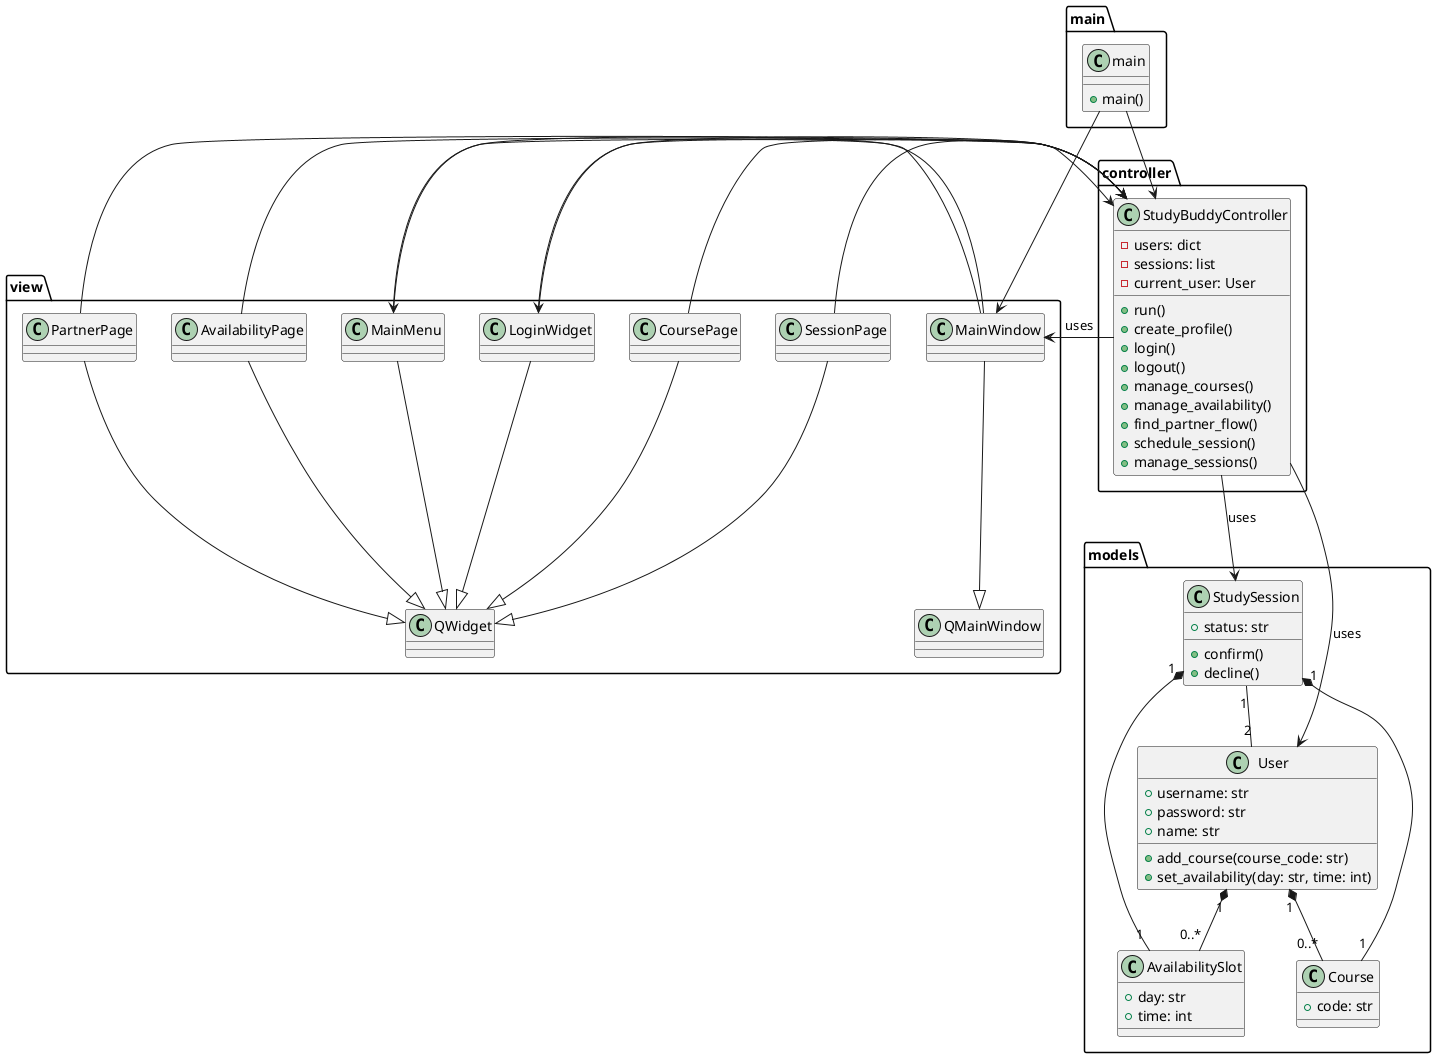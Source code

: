 #Using PlantUML for this file to view UML download plantuml addon for IDE or code editor.


@startuml
' skinparam linetype ortho

' --- Models ---
package "models" {
  class Course {
    +code: str
  }

  class AvailabilitySlot {
    +day: str
    +time: int
  }

  class User {
    +username: str
    +password: str
    +name: str
    +add_course(course_code: str)
    +set_availability(day: str, time: int)
  }

  class StudySession {
    +status: str
    +confirm()
    +decline()
  }
}

' --- Controller ---
package "controller" {
  class StudyBuddyController {
    -users: dict
    -sessions: list
    -current_user: User
    +run()
    +create_profile()
    +login()
    +logout()
    +manage_courses()
    +manage_availability()
    +find_partner_flow()
    +schedule_session()
    +manage_sessions()
  }
}

' --- View ---
package "view" {
  class MainWindow
  class LoginWidget
  class MainMenu
  class CoursePage
  class AvailabilityPage
  class PartnerPage
  class SessionPage

  MainWindow --|> QMainWindow
  LoginWidget --|> QWidget
  MainMenu --|> QWidget
  CoursePage --|> QWidget
  AvailabilityPage --|> QWidget
  PartnerPage --|> QWidget
  SessionPage --|> QWidget
}

' --- Relationships ---
StudyBuddyController --> models.User : uses
StudyBuddyController --> models.StudySession : uses
StudyBuddyController --> view.MainWindow : uses

MainWindow -> LoginWidget
MainWindow -> MainMenu

LoginWidget -> StudyBuddyController
MainMenu -> StudyBuddyController
CoursePage -> StudyBuddyController
AvailabilityPage -> StudyBuddyController
PartnerPage -> StudyBuddyController
SessionPage -> StudyBuddyController


User "1" *-- "0..*" Course
User "1" *-- "0..*" AvailabilitySlot
StudySession "1" *-- "1" Course
StudySession "1" *-- "1" AvailabilitySlot
StudySession "1" -- "2" User

' --- Main ---
package "main" {
  class main {
    +main()
  }
  main --> StudyBuddyController
  main --> MainWindow
}


@enduml
